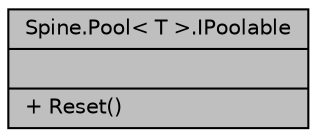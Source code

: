 digraph "Spine.Pool&lt; T &gt;.IPoolable"
{
 // LATEX_PDF_SIZE
  edge [fontname="Helvetica",fontsize="10",labelfontname="Helvetica",labelfontsize="10"];
  node [fontname="Helvetica",fontsize="10",shape=record];
  Node1 [label="{Spine.Pool\< T \>.IPoolable\n||+ Reset()\l}",height=0.2,width=0.4,color="black", fillcolor="grey75", style="filled", fontcolor="black",tooltip=" "];
}
